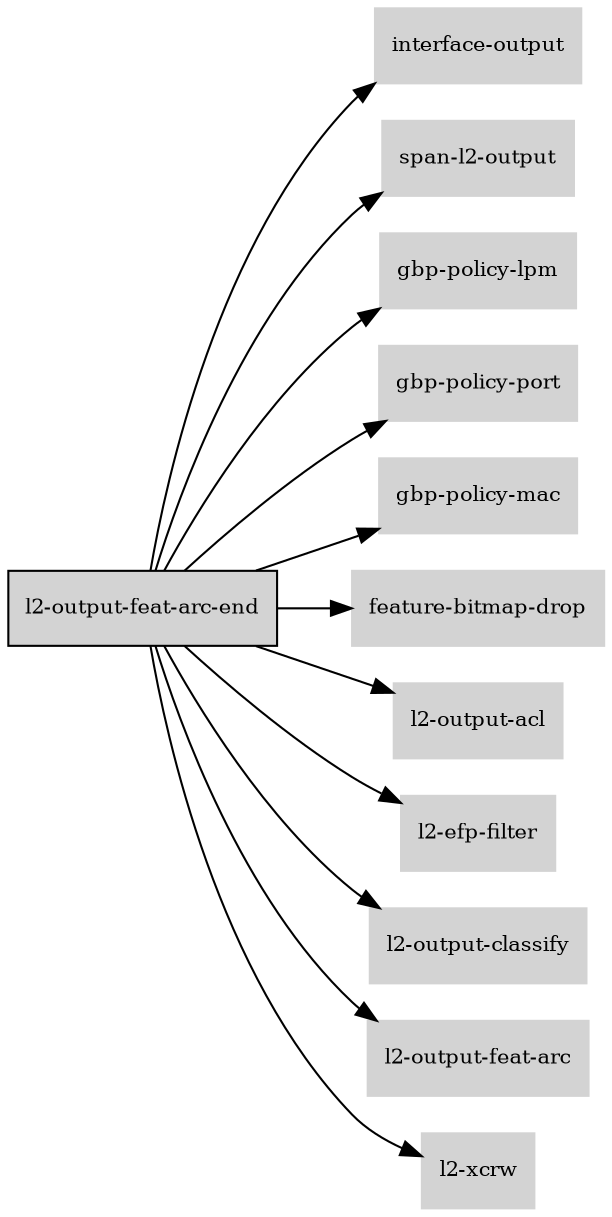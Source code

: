 digraph "l2_output_feat_arc_end_subgraph" {
  rankdir=LR;
  node [shape=box, style=filled, fontsize=10, color=lightgray, fontcolor=black, fillcolor=lightgray];
  "l2-output-feat-arc-end" [color=black, fontcolor=black, fillcolor=lightgray];
  edge [fontsize=8];
  "l2-output-feat-arc-end" -> "interface-output";
  "l2-output-feat-arc-end" -> "span-l2-output";
  "l2-output-feat-arc-end" -> "gbp-policy-lpm";
  "l2-output-feat-arc-end" -> "gbp-policy-port";
  "l2-output-feat-arc-end" -> "gbp-policy-mac";
  "l2-output-feat-arc-end" -> "feature-bitmap-drop";
  "l2-output-feat-arc-end" -> "l2-output-acl";
  "l2-output-feat-arc-end" -> "l2-efp-filter";
  "l2-output-feat-arc-end" -> "l2-output-classify";
  "l2-output-feat-arc-end" -> "l2-output-feat-arc";
  "l2-output-feat-arc-end" -> "l2-xcrw";
}
